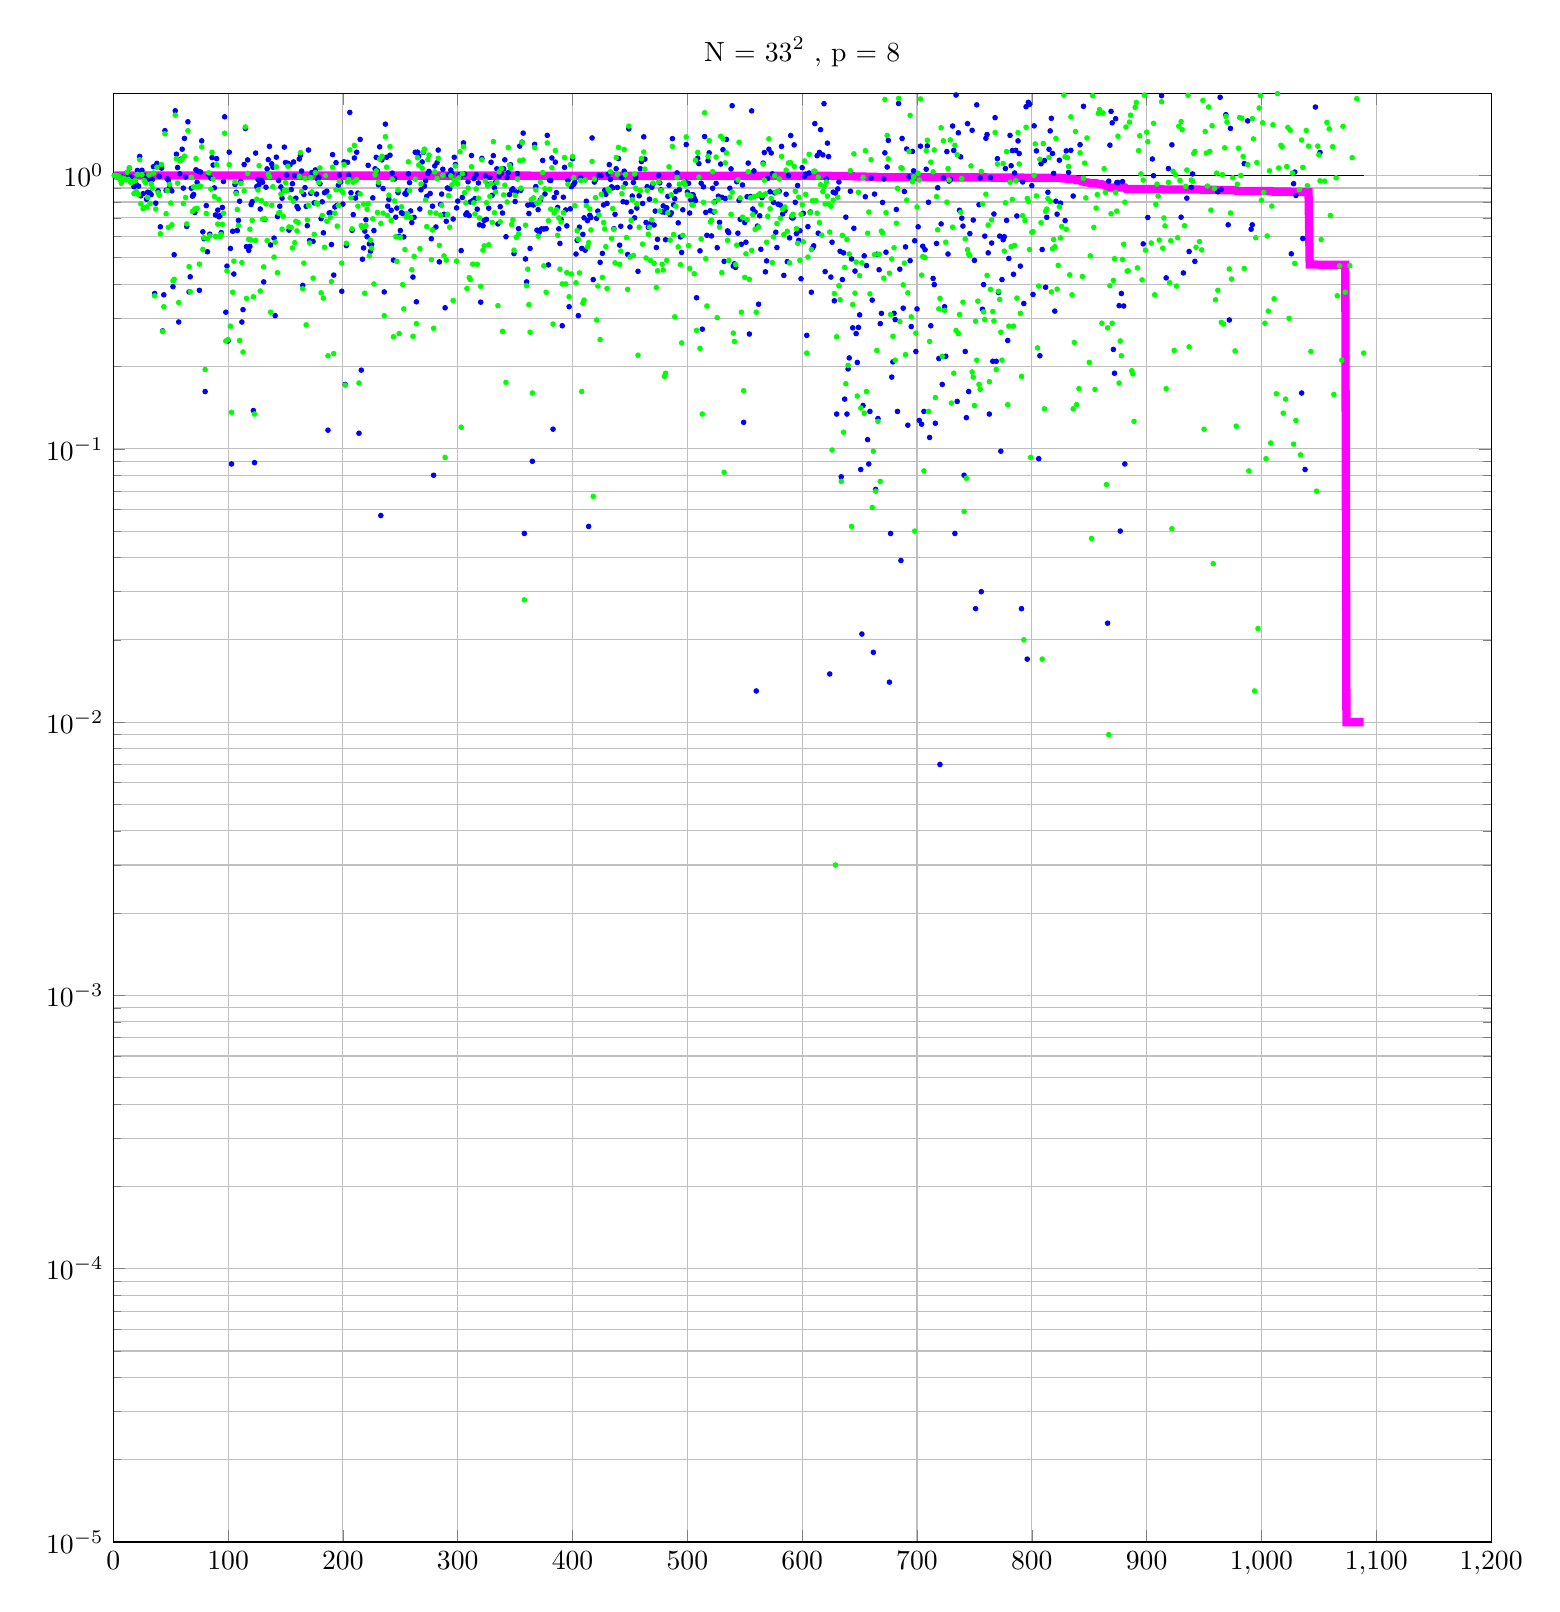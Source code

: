 % This file was created by matlab2tikz v0.3.3.
% Copyright (c) 2008--2013, Nico Schlmer <nico.schloemer@gmail.com>
% All rights reserved.
% 
% The latest updates can be retrieved from
%   http://www.mathworks.com/matlabcentral/fileexchange/22022-matlab2tikz
% where you can also make suggestions and rate matlab2tikz.
% 
% 
% 

% defining custom colors
\definecolor{mycolor1}{rgb}{1,0,1}

\begin{tikzpicture}

\begin{axis}[%
width=6.889in,
height=7.244in,
scale only axis,
xmin=0,
xmax=1200,
xmajorgrids,
ymode=log,
ymin=1e-05,
ymax=2,
yminorticks=true,
ymajorgrids,
yminorgrids,
title={$\text{N = 33}^\text{2}\text{ , p = 8}$}
]
\addplot [
color=black,
solid,
forget plot
]
table[row sep=crcr]{
1 1.0\\
2 1.0\\
3 1.0\\
4 1.0\\
5 1.0\\
6 1.0\\
7 1.0\\
8 1.0\\
9 1.0\\
10 1.0\\
11 1.0\\
12 1.0\\
13 1.0\\
14 1.0\\
15 1.0\\
16 1.0\\
17 1.0\\
18 1.0\\
19 1.0\\
20 1.0\\
21 1.0\\
22 1.0\\
23 1.0\\
24 1.0\\
25 1.0\\
26 1.0\\
27 1.0\\
28 1.0\\
29 1.0\\
30 1.0\\
31 1.0\\
32 1.0\\
33 1.0\\
34 1.0\\
35 1.0\\
36 1.0\\
37 1.0\\
38 1.0\\
39 1.0\\
40 1.0\\
41 1.0\\
42 1.0\\
43 1.0\\
44 1.0\\
45 1.0\\
46 1.0\\
47 1.0\\
48 1.0\\
49 1.0\\
50 1.0\\
51 1.0\\
52 1.0\\
53 1.0\\
54 1.0\\
55 1.0\\
56 1.0\\
57 1.0\\
58 1.0\\
59 1.0\\
60 1.0\\
61 1.0\\
62 1.0\\
63 1.0\\
64 1.0\\
65 1.0\\
66 1.0\\
67 1.0\\
68 1.0\\
69 1.0\\
70 1.0\\
71 1.0\\
72 1.0\\
73 1.0\\
74 1.0\\
75 1.0\\
76 1.0\\
77 1.0\\
78 1.0\\
79 1.0\\
80 1.0\\
81 1.0\\
82 1.0\\
83 1.0\\
84 1.0\\
85 1.0\\
86 1.0\\
87 1.0\\
88 1.0\\
89 1.0\\
90 1.0\\
91 1.0\\
92 1.0\\
93 1.0\\
94 1.0\\
95 1.0\\
96 1.0\\
97 1.0\\
98 1.0\\
99 1.0\\
100 1.0\\
101 1.0\\
102 1.0\\
103 1.0\\
104 1.0\\
105 1.0\\
106 1.0\\
107 1.0\\
108 1.0\\
109 1.0\\
110 1.0\\
111 1.0\\
112 1.0\\
113 1.0\\
114 1.0\\
115 1.0\\
116 1.0\\
117 1.0\\
118 1.0\\
119 1.0\\
120 1.0\\
121 1.0\\
122 1.0\\
123 1.0\\
124 1.0\\
125 1.0\\
126 1.0\\
127 1.0\\
128 1.0\\
129 1.0\\
130 1.0\\
131 1.0\\
132 1.0\\
133 1.0\\
134 1.0\\
135 1.0\\
136 1.0\\
137 1.0\\
138 1.0\\
139 1.0\\
140 1.0\\
141 1.0\\
142 1.0\\
143 1.0\\
144 1.0\\
145 1.0\\
146 1.0\\
147 1.0\\
148 1.0\\
149 1.0\\
150 1.0\\
151 1.0\\
152 1.0\\
153 1.0\\
154 1.0\\
155 1.0\\
156 1.0\\
157 1.0\\
158 1.0\\
159 1.0\\
160 1.0\\
161 1.0\\
162 1.0\\
163 1.0\\
164 1.0\\
165 1.0\\
166 1.0\\
167 1.0\\
168 1.0\\
169 1.0\\
170 1.0\\
171 1.0\\
172 1.0\\
173 1.0\\
174 1.0\\
175 1.0\\
176 1.0\\
177 1.0\\
178 1.0\\
179 1.0\\
180 1.0\\
181 1.0\\
182 1.0\\
183 1.0\\
184 1.0\\
185 1.0\\
186 1.0\\
187 1.0\\
188 1.0\\
189 1.0\\
190 1.0\\
191 1.0\\
192 1.0\\
193 1.0\\
194 1.0\\
195 1.0\\
196 1.0\\
197 1.0\\
198 1.0\\
199 1.0\\
200 1.0\\
201 1.0\\
202 1.0\\
203 1.0\\
204 1.0\\
205 1.0\\
206 1.0\\
207 1.0\\
208 1.0\\
209 1.0\\
210 1.0\\
211 1.0\\
212 1.0\\
213 1.0\\
214 1.0\\
215 1.0\\
216 1.0\\
217 1.0\\
218 1.0\\
219 1.0\\
220 1.0\\
221 1.0\\
222 1.0\\
223 1.0\\
224 1.0\\
225 1.0\\
226 1.0\\
227 1.0\\
228 1.0\\
229 1.0\\
230 1.0\\
231 1.0\\
232 1.0\\
233 1.0\\
234 1.0\\
235 1.0\\
236 1.0\\
237 1.0\\
238 1.0\\
239 1.0\\
240 1.0\\
241 1.0\\
242 1.0\\
243 1.0\\
244 1.0\\
245 1.0\\
246 1.0\\
247 1.0\\
248 1.0\\
249 1.0\\
250 1.0\\
251 1.0\\
252 1.0\\
253 1.0\\
254 1.0\\
255 1.0\\
256 1.0\\
257 1.0\\
258 1.0\\
259 1.0\\
260 1.0\\
261 1.0\\
262 1.0\\
263 1.0\\
264 1.0\\
265 1.0\\
266 1.0\\
267 1.0\\
268 1.0\\
269 1.0\\
270 1.0\\
271 1.0\\
272 1.0\\
273 1.0\\
274 1.0\\
275 1.0\\
276 1.0\\
277 1.0\\
278 1.0\\
279 1.0\\
280 1.0\\
281 1.0\\
282 1.0\\
283 1.0\\
284 1.0\\
285 1.0\\
286 1.0\\
287 1.0\\
288 1.0\\
289 1.0\\
290 1.0\\
291 1.0\\
292 1.0\\
293 1.0\\
294 1.0\\
295 1.0\\
296 1.0\\
297 1.0\\
298 1.0\\
299 1.0\\
300 1.0\\
301 1.0\\
302 1.0\\
303 1.0\\
304 1.0\\
305 1.0\\
306 1.0\\
307 1.0\\
308 1.0\\
309 1.0\\
310 1.0\\
311 1.0\\
312 1.0\\
313 1.0\\
314 1.0\\
315 1.0\\
316 1.0\\
317 1.0\\
318 1.0\\
319 1.0\\
320 1.0\\
321 1.0\\
322 1.0\\
323 1.0\\
324 1.0\\
325 1.0\\
326 1.0\\
327 1.0\\
328 1.0\\
329 1.0\\
330 1.0\\
331 1.0\\
332 1.0\\
333 1.0\\
334 1.0\\
335 1.0\\
336 1.0\\
337 1.0\\
338 1.0\\
339 1.0\\
340 1.0\\
341 1.0\\
342 1.0\\
343 1.0\\
344 1.0\\
345 1.0\\
346 1.0\\
347 1.0\\
348 1.0\\
349 1.0\\
350 1.0\\
351 1.0\\
352 1.0\\
353 1.0\\
354 1.0\\
355 1.0\\
356 1.0\\
357 1.0\\
358 1.0\\
359 1.0\\
360 1.0\\
361 1.0\\
362 1.0\\
363 1.0\\
364 1.0\\
365 1.0\\
366 1.0\\
367 1.0\\
368 1.0\\
369 1.0\\
370 1.0\\
371 1.0\\
372 1.0\\
373 1.0\\
374 1.0\\
375 1.0\\
376 1.0\\
377 1.0\\
378 1.0\\
379 1.0\\
380 1.0\\
381 1.0\\
382 1.0\\
383 1.0\\
384 1.0\\
385 1.0\\
386 1.0\\
387 1.0\\
388 1.0\\
389 1.0\\
390 1.0\\
391 1.0\\
392 1.0\\
393 1.0\\
394 1.0\\
395 1.0\\
396 1.0\\
397 1.0\\
398 1.0\\
399 1.0\\
400 1.0\\
401 1.0\\
402 1.0\\
403 1.0\\
404 1.0\\
405 1.0\\
406 1.0\\
407 1.0\\
408 1.0\\
409 1.0\\
410 1.0\\
411 1.0\\
412 1.0\\
413 1.0\\
414 1.0\\
415 1.0\\
416 1.0\\
417 1.0\\
418 1.0\\
419 1.0\\
420 1.0\\
421 1.0\\
422 1.0\\
423 1.0\\
424 1.0\\
425 1.0\\
426 1.0\\
427 1.0\\
428 1.0\\
429 1.0\\
430 1.0\\
431 1.0\\
432 1.0\\
433 1.0\\
434 1.0\\
435 1.0\\
436 1.0\\
437 1.0\\
438 1.0\\
439 1.0\\
440 1.0\\
441 1.0\\
442 1.0\\
443 1.0\\
444 1.0\\
445 1.0\\
446 1.0\\
447 1.0\\
448 1.0\\
449 1.0\\
450 1.0\\
451 1.0\\
452 1.0\\
453 1.0\\
454 1.0\\
455 1.0\\
456 1.0\\
457 1.0\\
458 1.0\\
459 1.0\\
460 1.0\\
461 1.0\\
462 1.0\\
463 1.0\\
464 1.0\\
465 1.0\\
466 1.0\\
467 1.0\\
468 1.0\\
469 1.0\\
470 1.0\\
471 1.0\\
472 1.0\\
473 1.0\\
474 1.0\\
475 1.0\\
476 1.0\\
477 1.0\\
478 1.0\\
479 1.0\\
480 1.0\\
481 1.0\\
482 1.0\\
483 1.0\\
484 1.0\\
485 1.0\\
486 1.0\\
487 1.0\\
488 1.0\\
489 1.0\\
490 1.0\\
491 1.0\\
492 1.0\\
493 1.0\\
494 1.0\\
495 1.0\\
496 1.0\\
497 1.0\\
498 1.0\\
499 1.0\\
500 1.0\\
501 1.0\\
502 1.0\\
503 1.0\\
504 1.0\\
505 1.0\\
506 1.0\\
507 1.0\\
508 1.0\\
509 1.0\\
510 1.0\\
511 1.0\\
512 1.0\\
513 1.0\\
514 1.0\\
515 1.0\\
516 1.0\\
517 1.0\\
518 1.0\\
519 1.0\\
520 1.0\\
521 1.0\\
522 1.0\\
523 1.0\\
524 1.0\\
525 1.0\\
526 1.0\\
527 1.0\\
528 1.0\\
529 1.0\\
530 1.0\\
531 1.0\\
532 1.0\\
533 1.0\\
534 1.0\\
535 1.0\\
536 1.0\\
537 1.0\\
538 1.0\\
539 1.0\\
540 1.0\\
541 1.0\\
542 1.0\\
543 1.0\\
544 1.0\\
545 1.0\\
546 1.0\\
547 1.0\\
548 1.0\\
549 1.0\\
550 1.0\\
551 1.0\\
552 1.0\\
553 1.0\\
554 1.0\\
555 1.0\\
556 1.0\\
557 1.0\\
558 1.0\\
559 1.0\\
560 1.0\\
561 1.0\\
562 1.0\\
563 1.0\\
564 1.0\\
565 1.0\\
566 1.0\\
567 1.0\\
568 1.0\\
569 1.0\\
570 1.0\\
571 1.0\\
572 1.0\\
573 1.0\\
574 1.0\\
575 1.0\\
576 1.0\\
577 1.0\\
578 1.0\\
579 1.0\\
580 1.0\\
581 1.0\\
582 1.0\\
583 1.0\\
584 1.0\\
585 1.0\\
586 1.0\\
587 1.0\\
588 1.0\\
589 1.0\\
590 1.0\\
591 1.0\\
592 1.0\\
593 1.0\\
594 1.0\\
595 1.0\\
596 1.0\\
597 1.0\\
598 1.0\\
599 1.0\\
600 1.0\\
601 1.0\\
602 1.0\\
603 1.0\\
604 1.0\\
605 1.0\\
606 1.0\\
607 1.0\\
608 1.0\\
609 1.0\\
610 1.0\\
611 1.0\\
612 1.0\\
613 1.0\\
614 1.0\\
615 1.0\\
616 1.0\\
617 1.0\\
618 1.0\\
619 1.0\\
620 1.0\\
621 1.0\\
622 1.0\\
623 1.0\\
624 1.0\\
625 1.0\\
626 1.0\\
627 1.0\\
628 1.0\\
629 1.0\\
630 1.0\\
631 1.0\\
632 1.0\\
633 1.0\\
634 1.0\\
635 1.0\\
636 1.0\\
637 1.0\\
638 1.0\\
639 1.0\\
640 1.0\\
641 1.0\\
642 1.0\\
643 1.0\\
644 1.0\\
645 1.0\\
646 1.0\\
647 1.0\\
648 1.0\\
649 1.0\\
650 1.0\\
651 1.0\\
652 1.0\\
653 1.0\\
654 1.0\\
655 1.0\\
656 1.0\\
657 1.0\\
658 1.0\\
659 1.0\\
660 1.0\\
661 1.0\\
662 1.0\\
663 1.0\\
664 1.0\\
665 1.0\\
666 1.0\\
667 1.0\\
668 1.0\\
669 1.0\\
670 1.0\\
671 1.0\\
672 1.0\\
673 1.0\\
674 1.0\\
675 1.0\\
676 1.0\\
677 1.0\\
678 1.0\\
679 1.0\\
680 1.0\\
681 1.0\\
682 1.0\\
683 1.0\\
684 1.0\\
685 1.0\\
686 1.0\\
687 1.0\\
688 1.0\\
689 1.0\\
690 1.0\\
691 1.0\\
692 1.0\\
693 1.0\\
694 1.0\\
695 1.0\\
696 1.0\\
697 1.0\\
698 1.0\\
699 1.0\\
700 1.0\\
701 1.0\\
702 1.0\\
703 1.0\\
704 1.0\\
705 1.0\\
706 1.0\\
707 1.0\\
708 1.0\\
709 1.0\\
710 1.0\\
711 1.0\\
712 1.0\\
713 1.0\\
714 1.0\\
715 1.0\\
716 1.0\\
717 1.0\\
718 1.0\\
719 1.0\\
720 1.0\\
721 1.0\\
722 1.0\\
723 1.0\\
724 1.0\\
725 1.0\\
726 1.0\\
727 1.0\\
728 1.0\\
729 1.0\\
730 1.0\\
731 1.0\\
732 1.0\\
733 1.0\\
734 1.0\\
735 1.0\\
736 1.0\\
737 1.0\\
738 1.0\\
739 1.0\\
740 1.0\\
741 1.0\\
742 1.0\\
743 1.0\\
744 1.0\\
745 1.0\\
746 1.0\\
747 1.0\\
748 1.0\\
749 1.0\\
750 1.0\\
751 1.0\\
752 1.0\\
753 1.0\\
754 1.0\\
755 1.0\\
756 1.0\\
757 1.0\\
758 1.0\\
759 1.0\\
760 1.0\\
761 1.0\\
762 1.0\\
763 1.0\\
764 1.0\\
765 1.0\\
766 1.0\\
767 1.0\\
768 1.0\\
769 1.0\\
770 1.0\\
771 1.0\\
772 1.0\\
773 1.0\\
774 1.0\\
775 1.0\\
776 1.0\\
777 1.0\\
778 1.0\\
779 1.0\\
780 1.0\\
781 1.0\\
782 1.0\\
783 1.0\\
784 1.0\\
785 1.0\\
786 1.0\\
787 1.0\\
788 1.0\\
789 1.0\\
790 1.0\\
791 1.0\\
792 1.0\\
793 1.0\\
794 1.0\\
795 1.0\\
796 1.0\\
797 1.0\\
798 1.0\\
799 1.0\\
800 1.0\\
801 1.0\\
802 1.0\\
803 1.0\\
804 1.0\\
805 1.0\\
806 1.0\\
807 1.0\\
808 1.0\\
809 1.0\\
810 1.0\\
811 1.0\\
812 1.0\\
813 1.0\\
814 1.0\\
815 1.0\\
816 1.0\\
817 1.0\\
818 1.0\\
819 1.0\\
820 1.0\\
821 1.0\\
822 1.0\\
823 1.0\\
824 1.0\\
825 1.0\\
826 1.0\\
827 1.0\\
828 1.0\\
829 1.0\\
830 1.0\\
831 1.0\\
832 1.0\\
833 1.0\\
834 1.0\\
835 1.0\\
836 1.0\\
837 1.0\\
838 1.0\\
839 1.0\\
840 1.0\\
841 1.0\\
842 1.0\\
843 1.0\\
844 1.0\\
845 1.0\\
846 1.0\\
847 1.0\\
848 1.0\\
849 1.0\\
850 1.0\\
851 1.0\\
852 1.0\\
853 1.0\\
854 1.0\\
855 1.0\\
856 1.0\\
857 1.0\\
858 1.0\\
859 1.0\\
860 1.0\\
861 1.0\\
862 1.0\\
863 1.0\\
864 1.0\\
865 1.0\\
866 1.0\\
867 1.0\\
868 1.0\\
869 1.0\\
870 1.0\\
871 1.0\\
872 1.0\\
873 1.0\\
874 1.0\\
875 1.0\\
876 1.0\\
877 1.0\\
878 1.0\\
879 1.0\\
880 1.0\\
881 1.0\\
882 1.0\\
883 1.0\\
884 1.0\\
885 1.0\\
886 1.0\\
887 1.0\\
888 1.0\\
889 1.0\\
890 1.0\\
891 1.0\\
892 1.0\\
893 1.0\\
894 1.0\\
895 1.0\\
896 1.0\\
897 1.0\\
898 1.0\\
899 1.0\\
900 1.0\\
901 1.0\\
902 1.0\\
903 1.0\\
904 1.0\\
905 1.0\\
906 1.0\\
907 1.0\\
908 1.0\\
909 1.0\\
910 1.0\\
911 1.0\\
912 1.0\\
913 1.0\\
914 1.0\\
915 1.0\\
916 1.0\\
917 1.0\\
918 1.0\\
919 1.0\\
920 1.0\\
921 1.0\\
922 1.0\\
923 1.0\\
924 1.0\\
925 1.0\\
926 1.0\\
927 1.0\\
928 1.0\\
929 1.0\\
930 1.0\\
931 1.0\\
932 1.0\\
933 1.0\\
934 1.0\\
935 1.0\\
936 1.0\\
937 1.0\\
938 1.0\\
939 1.0\\
940 1.0\\
941 1.0\\
942 1.0\\
943 1.0\\
944 1.0\\
945 1.0\\
946 1.0\\
947 1.0\\
948 1.0\\
949 1.0\\
950 1.0\\
951 1.0\\
952 1.0\\
953 1.0\\
954 1.0\\
955 1.0\\
956 1.0\\
957 1.0\\
958 1.0\\
959 1.0\\
960 1.0\\
961 1.0\\
962 1.0\\
963 1.0\\
964 1.0\\
965 1.0\\
966 1.0\\
967 1.0\\
968 1.0\\
969 1.0\\
970 1.0\\
971 1.0\\
972 1.0\\
973 1.0\\
974 1.0\\
975 1.0\\
976 1.0\\
977 1.0\\
978 1.0\\
979 1.0\\
980 1.0\\
981 1.0\\
982 1.0\\
983 1.0\\
984 1.0\\
985 1.0\\
986 1.0\\
987 1.0\\
988 1.0\\
989 1.0\\
990 1.0\\
991 1.0\\
992 1.0\\
993 1.0\\
994 1.0\\
995 1.0\\
996 1.0\\
997 1.0\\
998 1.0\\
999 1.0\\
1000 1.0\\
1001 1.0\\
1002 1.0\\
1003 1.0\\
1004 1.0\\
1005 1.0\\
1006 1.0\\
1007 1.0\\
1008 1.0\\
1009 1.0\\
1010 1.0\\
1011 1.0\\
1012 1.0\\
1013 1.0\\
1014 1.0\\
1015 1.0\\
1016 1.0\\
1017 1.0\\
1018 1.0\\
1019 1.0\\
1020 1.0\\
1021 1.0\\
1022 1.0\\
1023 1.0\\
1024 1.0\\
1025 1.0\\
1026 1.0\\
1027 1.0\\
1028 1.0\\
1029 1.0\\
1030 1.0\\
1031 1.0\\
1032 1.0\\
1033 1.0\\
1034 1.0\\
1035 1.0\\
1036 1.0\\
1037 1.0\\
1038 1.0\\
1039 1.0\\
1040 1.0\\
1041 1.0\\
1042 1.0\\
1043 1.0\\
1044 1.0\\
1045 1.0\\
1046 1.0\\
1047 1.0\\
1048 1.0\\
1049 1.0\\
1050 1.0\\
1051 1.0\\
1052 1.0\\
1053 1.0\\
1054 1.0\\
1055 1.0\\
1056 1.0\\
1057 1.0\\
1058 1.0\\
1059 1.0\\
1060 1.0\\
1061 1.0\\
1062 1.0\\
1063 1.0\\
1064 1.0\\
1065 1.0\\
1066 1.0\\
1067 1.0\\
1068 1.0\\
1069 1.0\\
1070 1.0\\
1071 1.0\\
1072 1.0\\
1073 1.0\\
1074 1.0\\
1075 1.0\\
1076 1.0\\
1077 1.0\\
1078 1.0\\
1079 1.0\\
1080 1.0\\
1081 1.0\\
1082 1.0\\
1083 1.0\\
1084 1.0\\
1085 1.0\\
1086 1.0\\
1087 1.0\\
1088 1.0\\
1089 1.0\\
};
\addplot [
color=blue,
mark size=0.8pt,
only marks,
mark=*,
mark options={solid},
forget plot
]
table[row sep=crcr]{
1 1.0\\
2 0.998\\
3 0.992\\
4 1.0\\
5 0.993\\
6 0.975\\
7 0.954\\
8 0.986\\
9 0.976\\
10 0.973\\
11 0.966\\
12 1.025\\
13 0.992\\
14 1.065\\
15 0.962\\
16 0.986\\
17 0.952\\
18 0.91\\
19 0.94\\
20 0.927\\
21 1.043\\
22 0.914\\
23 1.174\\
24 0.843\\
25 1.045\\
26 0.858\\
27 1.0\\
28 0.992\\
29 0.819\\
30 0.869\\
31 0.967\\
32 0.863\\
33 0.851\\
34 0.965\\
35 1.077\\
36 0.37\\
37 0.792\\
38 1.107\\
39 0.879\\
40 0.992\\
41 0.649\\
42 1.064\\
43 0.27\\
44 0.366\\
45 1.459\\
46 0.882\\
47 0.973\\
48 0.96\\
49 0.9\\
50 0.885\\
51 0.878\\
52 0.392\\
53 0.513\\
54 1.725\\
55 1.196\\
56 1.069\\
57 0.291\\
58 1.014\\
59 1.148\\
60 1.248\\
61 0.899\\
62 1.367\\
63 0.987\\
64 0.651\\
65 1.572\\
66 0.375\\
67 0.426\\
68 0.898\\
69 0.84\\
70 0.852\\
71 0.732\\
72 1.049\\
73 0.944\\
74 1.036\\
75 0.38\\
76 1.03\\
77 1.339\\
78 0.622\\
79 0.587\\
80 0.162\\
81 0.776\\
82 0.526\\
83 1.01\\
84 0.61\\
85 0.977\\
86 1.163\\
87 1.092\\
88 0.901\\
89 0.717\\
90 1.152\\
91 0.747\\
92 0.706\\
93 0.713\\
94 0.618\\
95 0.764\\
96 0.951\\
97 1.64\\
98 0.316\\
99 0.466\\
100 0.248\\
101 1.217\\
102 0.541\\
103 0.088\\
104 0.625\\
105 0.436\\
106 0.927\\
107 0.868\\
108 0.629\\
109 0.685\\
110 0.805\\
111 0.95\\
112 0.291\\
113 0.323\\
114 1.097\\
115 1.486\\
116 0.549\\
117 1.14\\
118 0.532\\
119 0.55\\
120 0.783\\
121 0.802\\
122 0.138\\
123 0.089\\
124 1.208\\
125 0.911\\
126 0.967\\
127 0.927\\
128 0.754\\
129 0.962\\
130 0.944\\
131 0.408\\
132 0.691\\
133 0.906\\
134 1.057\\
135 1.143\\
136 1.278\\
137 0.557\\
138 1.103\\
139 1.072\\
140 0.59\\
141 0.307\\
142 1.167\\
143 0.708\\
144 0.958\\
145 0.772\\
146 0.908\\
147 0.826\\
148 0.884\\
149 1.27\\
150 1.115\\
151 1.004\\
152 1.109\\
153 0.631\\
154 1.095\\
155 0.888\\
156 0.933\\
157 1.121\\
158 0.998\\
159 0.826\\
160 0.77\\
161 0.757\\
162 1.149\\
163 1.185\\
164 1.038\\
165 0.396\\
166 0.852\\
167 0.903\\
168 0.771\\
169 0.655\\
170 1.239\\
171 0.578\\
172 0.861\\
173 1.025\\
174 0.574\\
175 0.794\\
176 1.048\\
177 0.855\\
178 0.968\\
179 0.984\\
180 0.933\\
181 0.695\\
182 0.801\\
183 0.617\\
184 0.865\\
185 0.999\\
186 0.876\\
187 0.117\\
188 0.729\\
189 0.73\\
190 0.559\\
191 1.192\\
192 0.432\\
193 0.767\\
194 1.114\\
195 0.778\\
196 0.92\\
197 1.004\\
198 0.946\\
199 0.377\\
200 0.786\\
201 1.122\\
202 0.172\\
203 0.554\\
204 1.117\\
205 1.003\\
206 1.701\\
207 0.865\\
208 0.63\\
209 0.719\\
210 1.159\\
211 0.827\\
212 1.216\\
213 0.862\\
214 0.114\\
215 1.355\\
216 0.194\\
217 0.494\\
218 0.543\\
219 0.626\\
220 0.689\\
221 0.597\\
222 1.089\\
223 0.562\\
224 0.528\\
225 0.559\\
226 0.828\\
227 0.629\\
228 1.058\\
229 1.165\\
230 1.041\\
231 0.925\\
232 1.273\\
233 0.057\\
234 1.141\\
235 0.896\\
236 0.375\\
237 1.541\\
238 1.166\\
239 0.772\\
240 0.818\\
241 1.186\\
242 0.746\\
243 1.02\\
244 0.49\\
245 0.971\\
246 0.704\\
247 0.76\\
248 0.866\\
249 0.599\\
250 0.629\\
251 0.731\\
252 0.726\\
253 0.596\\
254 0.858\\
255 0.854\\
256 0.88\\
257 1.014\\
258 0.942\\
259 0.742\\
260 0.673\\
261 0.425\\
262 0.703\\
263 1.216\\
264 0.345\\
265 1.217\\
266 1.175\\
267 0.754\\
268 0.886\\
269 1.121\\
270 1.215\\
271 0.915\\
272 0.957\\
273 0.839\\
274 1.017\\
275 1.035\\
276 0.859\\
277 0.587\\
278 0.772\\
279 0.08\\
280 1.084\\
281 0.648\\
282 1.115\\
283 1.239\\
284 0.483\\
285 0.784\\
286 0.855\\
287 1.054\\
288 0.721\\
289 0.328\\
290 0.68\\
291 0.9\\
292 1.005\\
293 0.894\\
294 1.047\\
295 1.017\\
296 0.693\\
297 1.166\\
298 1.097\\
299 0.761\\
300 0.806\\
301 1.005\\
302 0.984\\
303 0.531\\
304 0.831\\
305 1.316\\
306 1.011\\
307 0.72\\
308 0.73\\
309 0.949\\
310 0.713\\
311 0.8\\
312 1.183\\
313 0.809\\
314 0.974\\
315 0.823\\
316 1.006\\
317 0.753\\
318 0.939\\
319 0.66\\
320 0.344\\
321 1.155\\
322 0.655\\
323 0.685\\
324 0.996\\
325 0.691\\
326 0.929\\
327 0.759\\
328 0.984\\
329 1.118\\
330 0.846\\
331 1.182\\
332 0.902\\
333 0.945\\
334 1.058\\
335 0.665\\
336 0.995\\
337 0.769\\
338 1.018\\
339 0.729\\
340 1.058\\
341 1.141\\
342 0.597\\
343 0.983\\
344 1.024\\
345 0.851\\
346 1.095\\
347 0.883\\
348 0.894\\
349 0.518\\
350 0.803\\
351 0.87\\
352 1.016\\
353 0.639\\
354 1.281\\
355 0.883\\
356 1.324\\
357 1.429\\
358 0.049\\
359 0.495\\
360 0.408\\
361 0.779\\
362 0.726\\
363 0.541\\
364 0.784\\
365 0.09\\
366 0.78\\
367 1.3\\
368 0.911\\
369 0.631\\
370 0.75\\
371 0.62\\
372 0.813\\
373 0.638\\
374 1.135\\
375 0.637\\
376 0.856\\
377 0.639\\
378 1.402\\
379 0.471\\
380 0.961\\
381 0.959\\
382 1.159\\
383 0.118\\
384 0.831\\
385 1.119\\
386 0.865\\
387 0.764\\
388 0.638\\
389 0.564\\
390 0.69\\
391 0.282\\
392 0.833\\
393 1.071\\
394 0.748\\
395 0.654\\
396 0.957\\
397 0.331\\
398 0.755\\
399 0.91\\
400 1.152\\
401 0.928\\
402 0.944\\
403 0.516\\
404 0.579\\
405 0.307\\
406 0.647\\
407 0.984\\
408 0.541\\
409 0.609\\
410 0.7\\
411 0.533\\
412 0.805\\
413 0.684\\
414 0.052\\
415 0.715\\
416 0.702\\
417 1.372\\
418 0.416\\
419 0.946\\
420 0.963\\
421 0.697\\
422 0.741\\
423 1.002\\
424 0.481\\
425 1.0\\
426 0.519\\
427 0.78\\
428 0.883\\
429 0.853\\
430 0.79\\
431 1.011\\
432 1.096\\
433 0.968\\
434 0.909\\
435 0.901\\
436 0.639\\
437 0.721\\
438 1.059\\
439 0.904\\
440 1.153\\
441 0.556\\
442 0.652\\
443 0.98\\
444 0.802\\
445 1.037\\
446 0.934\\
447 0.798\\
448 0.514\\
449 1.481\\
450 0.648\\
451 0.737\\
452 0.841\\
453 0.943\\
454 0.7\\
455 0.983\\
456 0.76\\
457 0.446\\
458 0.843\\
459 1.059\\
460 1.125\\
461 0.79\\
462 1.385\\
463 1.148\\
464 0.673\\
465 0.91\\
466 0.646\\
467 0.819\\
468 0.667\\
469 0.905\\
470 0.929\\
471 0.659\\
472 0.741\\
473 0.545\\
474 0.584\\
475 1.002\\
476 0.94\\
477 0.886\\
478 0.736\\
479 0.774\\
480 0.735\\
481 0.582\\
482 0.762\\
483 0.839\\
484 0.921\\
485 0.719\\
486 0.73\\
487 1.364\\
488 0.781\\
489 0.822\\
490 0.874\\
491 1.022\\
492 0.671\\
493 0.887\\
494 0.596\\
495 0.523\\
496 0.749\\
497 0.939\\
498 0.951\\
499 1.298\\
500 0.87\\
501 0.936\\
502 0.729\\
503 0.814\\
504 0.851\\
505 0.85\\
506 0.826\\
507 0.809\\
508 0.357\\
509 1.157\\
510 1.105\\
511 0.53\\
512 0.937\\
513 0.274\\
514 0.909\\
515 1.388\\
516 0.733\\
517 0.604\\
518 1.133\\
519 1.21\\
520 0.743\\
521 0.601\\
522 0.898\\
523 0.735\\
524 0.803\\
525 0.936\\
526 0.544\\
527 0.84\\
528 0.674\\
529 1.101\\
530 0.832\\
531 1.243\\
532 0.485\\
533 0.824\\
534 1.355\\
535 0.627\\
536 0.618\\
537 0.898\\
538 1.057\\
539 1.8\\
540 0.466\\
541 0.475\\
542 0.461\\
543 0.949\\
544 0.615\\
545 0.811\\
546 0.691\\
547 0.56\\
548 0.923\\
549 0.125\\
550 0.673\\
551 0.57\\
552 0.836\\
553 1.11\\
554 0.263\\
555 0.838\\
556 1.724\\
557 0.754\\
558 1.039\\
559 0.735\\
560 0.013\\
561 0.653\\
562 0.338\\
563 0.712\\
564 0.537\\
565 0.83\\
566 1.11\\
567 1.213\\
568 0.444\\
569 0.487\\
570 0.975\\
571 1.248\\
572 0.872\\
573 1.209\\
574 1.014\\
575 0.798\\
576 0.864\\
577 0.62\\
578 0.545\\
579 0.785\\
580 0.876\\
581 0.779\\
582 1.278\\
583 0.723\\
584 0.431\\
585 0.744\\
586 0.854\\
587 0.484\\
588 0.999\\
589 0.591\\
590 1.4\\
591 0.7\\
592 0.699\\
593 1.294\\
594 0.798\\
595 0.613\\
596 0.919\\
597 0.579\\
598 0.628\\
599 0.419\\
600 1.068\\
601 0.727\\
602 0.991\\
603 1.011\\
604 0.26\\
605 0.65\\
606 1.021\\
607 0.735\\
608 0.374\\
609 0.542\\
610 0.553\\
611 1.548\\
};
\addplot [
color=blue,
mark size=0.8pt,
only marks,
mark=*,
mark options={solid},
forget plot
]
table[row sep=crcr]{
613 1.181\\
614 0.615\\
615 1.215\\
616 1.471\\
};
\addplot [
color=blue,
mark size=0.8pt,
only marks,
mark=*,
mark options={solid},
forget plot
]
table[row sep=crcr]{
618 1.189\\
619 1.831\\
620 0.445\\
621 0.972\\
622 1.313\\
623 1.173\\
624 0.015\\
625 0.425\\
626 0.57\\
627 0.869\\
628 0.348\\
629 0.862\\
630 0.134\\
631 0.893\\
632 0.947\\
633 0.528\\
634 0.079\\
635 0.416\\
636 0.521\\
637 0.152\\
638 0.704\\
639 0.134\\
640 0.196\\
641 0.215\\
642 0.876\\
643 0.495\\
644 0.277\\
645 0.641\\
646 0.447\\
647 0.264\\
648 0.207\\
649 0.278\\
650 0.309\\
651 0.084\\
652 0.021\\
653 0.144\\
654 0.508\\
655 0.836\\
656 0.468\\
657 0.108\\
658 0.088\\
659 0.137\\
660 0.978\\
661 0.35\\
662 0.018\\
663 0.855\\
664 0.071\\
665 0.515\\
666 0.129\\
667 0.452\\
668 0.287\\
669 0.313\\
670 0.797\\
671 0.971\\
672 1.21\\
673 0.524\\
674 1.074\\
675 1.344\\
676 0.014\\
677 0.049\\
678 0.183\\
679 0.208\\
680 0.313\\
681 0.297\\
682 0.751\\
683 0.137\\
684 1.834\\
685 0.454\\
686 0.039\\
687 1.366\\
688 0.327\\
689 0.874\\
690 0.548\\
691 1.25\\
692 0.122\\
693 0.989\\
694 0.488\\
695 0.28\\
696 1.225\\
697 1.04\\
698 0.577\\
699 0.227\\
700 0.325\\
701 0.649\\
702 0.127\\
703 1.28\\
704 0.123\\
705 0.551\\
706 0.137\\
707 0.535\\
708 1.054\\
709 1.283\\
710 0.798\\
711 0.11\\
712 0.282\\
};
\addplot [
color=blue,
mark size=0.8pt,
only marks,
mark=*,
mark options={solid},
forget plot
]
table[row sep=crcr]{
714 0.42\\
715 0.399\\
716 0.124\\
717 0.564\\
718 0.902\\
719 0.214\\
720 0.007\\
721 0.665\\
722 0.172\\
723 0.979\\
724 0.331\\
725 0.218\\
726 1.223\\
727 0.516\\
728 0.954\\
729 0.966\\
};
\addplot [
color=blue,
mark size=0.8pt,
only marks,
mark=*,
mark options={solid},
forget plot
]
table[row sep=crcr]{
731 1.517\\
732 1.235\\
733 0.049\\
734 1.97\\
735 0.149\\
736 1.433\\
737 0.746\\
738 1.17\\
739 0.698\\
740 0.653\\
741 0.08\\
742 0.227\\
743 0.13\\
744 1.547\\
745 0.162\\
746 0.613\\
};
\addplot [
color=blue,
mark size=0.8pt,
only marks,
mark=*,
mark options={solid},
forget plot
]
table[row sep=crcr]{
748 1.463\\
749 0.687\\
750 0.489\\
751 0.026\\
752 1.813\\
};
\addplot [
color=blue,
mark size=0.8pt,
only marks,
mark=*,
mark options={solid},
forget plot
]
table[row sep=crcr]{
754 0.782\\
755 0.98\\
756 0.03\\
757 0.324\\
758 0.399\\
759 0.6\\
760 1.368\\
761 1.412\\
762 0.521\\
763 0.134\\
764 0.982\\
765 0.566\\
766 0.209\\
767 0.723\\
768 1.628\\
769 0.209\\
770 1.152\\
771 0.373\\
772 0.6\\
773 0.098\\
774 0.416\\
775 0.582\\
776 0.597\\
777 1.06\\
778 0.685\\
779 0.249\\
780 0.497\\
781 1.402\\
782 1.086\\
783 1.233\\
784 0.435\\
785 1.021\\
786 1.236\\
787 0.711\\
788 1.338\\
789 1.203\\
790 0.466\\
791 0.026\\
792 0.947\\
793 0.34\\
};
\addplot [
color=blue,
mark size=0.8pt,
only marks,
mark=*,
mark options={solid},
forget plot
]
table[row sep=crcr]{
795 1.785\\
796 0.017\\
797 1.852\\
798 1.822\\
};
\addplot [
color=blue,
mark size=0.8pt,
only marks,
mark=*,
mark options={solid},
forget plot
]
table[row sep=crcr]{
800 0.918\\
801 0.367\\
802 1.519\\
};
\addplot [
color=blue,
mark size=0.8pt,
only marks,
mark=*,
mark options={solid},
forget plot
]
table[row sep=crcr]{
804 1.23\\
};
\addplot [
color=blue,
mark size=0.8pt,
only marks,
mark=*,
mark options={solid},
forget plot
]
table[row sep=crcr]{
806 0.092\\
807 0.219\\
808 1.104\\
809 0.536\\
};
\addplot [
color=blue,
mark size=0.8pt,
only marks,
mark=*,
mark options={solid},
forget plot
]
table[row sep=crcr]{
811 1.134\\
812 0.39\\
813 0.703\\
814 0.868\\
815 1.247\\
816 1.456\\
817 1.619\\
818 1.203\\
819 1.018\\
820 0.319\\
821 0.805\\
822 0.722\\
};
\addplot [
color=blue,
mark size=0.8pt,
only marks,
mark=*,
mark options={solid},
forget plot
]
table[row sep=crcr]{
824 1.137\\
825 0.792\\
};
\addplot [
color=blue,
mark size=0.8pt,
only marks,
mark=*,
mark options={solid},
forget plot
]
table[row sep=crcr]{
829 0.684\\
830 1.23\\
};
\addplot [
color=blue,
mark size=0.8pt,
only marks,
mark=*,
mark options={solid},
forget plot
]
table[row sep=crcr]{
832 1.026\\
};
\addplot [
color=blue,
mark size=0.8pt,
only marks,
mark=*,
mark options={solid},
forget plot
]
table[row sep=crcr]{
834 1.236\\
};
\addplot [
color=blue,
mark size=0.8pt,
only marks,
mark=*,
mark options={solid},
forget plot
]
table[row sep=crcr]{
836 0.841\\
};
\addplot [
color=blue,
mark size=0.8pt,
only marks,
mark=*,
mark options={solid},
forget plot
]
table[row sep=crcr]{
842 1.296\\
};
\addplot [
color=blue,
mark size=0.8pt,
only marks,
mark=*,
mark options={solid},
forget plot
]
table[row sep=crcr]{
845 1.791\\
};
\addplot [
color=blue,
mark size=0.8pt,
only marks,
mark=*,
mark options={solid},
forget plot
]
table[row sep=crcr]{
866 0.023\\
867 0.953\\
868 1.291\\
869 1.716\\
870 1.558\\
871 0.231\\
872 0.189\\
873 1.614\\
874 0.942\\
875 0.943\\
876 0.334\\
877 0.05\\
878 0.37\\
879 0.95\\
880 0.333\\
881 0.088\\
};
\addplot [
color=blue,
mark size=0.8pt,
only marks,
mark=*,
mark options={solid},
forget plot
]
table[row sep=crcr]{
897 0.562\\
};
\addplot [
color=blue,
mark size=0.8pt,
only marks,
mark=*,
mark options={solid},
forget plot
]
table[row sep=crcr]{
901 0.702\\
};
\addplot [
color=blue,
mark size=0.8pt,
only marks,
mark=*,
mark options={solid},
forget plot
]
table[row sep=crcr]{
905 1.149\\
906 0.998\\
};
\addplot [
color=blue,
mark size=0.8pt,
only marks,
mark=*,
mark options={solid},
forget plot
]
table[row sep=crcr]{
913 1.959\\
};
\addplot [
color=blue,
mark size=0.8pt,
only marks,
mark=*,
mark options={solid},
forget plot
]
table[row sep=crcr]{
917 0.422\\
};
\addplot [
color=blue,
mark size=0.8pt,
only marks,
mark=*,
mark options={solid},
forget plot
]
table[row sep=crcr]{
919 1.06\\
};
\addplot [
color=blue,
mark size=0.8pt,
only marks,
mark=*,
mark options={solid},
forget plot
]
table[row sep=crcr]{
922 1.295\\
};
\addplot [
color=blue,
mark size=0.8pt,
only marks,
mark=*,
mark options={solid},
forget plot
]
table[row sep=crcr]{
930 0.704\\
};
\addplot [
color=blue,
mark size=0.8pt,
only marks,
mark=*,
mark options={solid},
forget plot
]
table[row sep=crcr]{
932 0.44\\
};
\addplot [
color=blue,
mark size=0.8pt,
only marks,
mark=*,
mark options={solid},
forget plot
]
table[row sep=crcr]{
935 0.826\\
};
\addplot [
color=blue,
mark size=0.8pt,
only marks,
mark=*,
mark options={solid},
forget plot
]
table[row sep=crcr]{
937 0.527\\
};
\addplot [
color=blue,
mark size=0.8pt,
only marks,
mark=*,
mark options={solid},
forget plot
]
table[row sep=crcr]{
939 0.905\\
940 1.013\\
};
\addplot [
color=blue,
mark size=0.8pt,
only marks,
mark=*,
mark options={solid},
forget plot
]
table[row sep=crcr]{
942 0.485\\
};
\addplot [
color=blue,
mark size=0.8pt,
only marks,
mark=*,
mark options={solid},
forget plot
]
table[row sep=crcr]{
962 0.872\\
};
\addplot [
color=blue,
mark size=0.8pt,
only marks,
mark=*,
mark options={solid},
forget plot
]
table[row sep=crcr]{
964 1.932\\
965 0.89\\
};
\addplot [
color=blue,
mark size=0.8pt,
only marks,
mark=*,
mark options={solid},
forget plot
]
table[row sep=crcr]{
969 1.669\\
};
\addplot [
color=blue,
mark size=0.8pt,
only marks,
mark=*,
mark options={solid},
forget plot
]
table[row sep=crcr]{
971 0.66\\
972 0.296\\
973 1.487\\
};
\addplot [
color=blue,
mark size=0.8pt,
only marks,
mark=*,
mark options={solid},
forget plot
]
table[row sep=crcr]{
985 1.105\\
};
\addplot [
color=blue,
mark size=0.8pt,
only marks,
mark=*,
mark options={solid},
forget plot
]
table[row sep=crcr]{
988 1.584\\
};
\addplot [
color=blue,
mark size=0.8pt,
only marks,
mark=*,
mark options={solid},
forget plot
]
table[row sep=crcr]{
991 0.636\\
992 0.66\\
};
\addplot [
color=blue,
mark size=0.8pt,
only marks,
mark=*,
mark options={solid},
forget plot
]
table[row sep=crcr]{
1026 0.517\\
};
\addplot [
color=blue,
mark size=0.8pt,
only marks,
mark=*,
mark options={solid},
forget plot
]
table[row sep=crcr]{
1028 0.933\\
1029 1.029\\
1030 0.845\\
};
\addplot [
color=blue,
mark size=0.8pt,
only marks,
mark=*,
mark options={solid},
forget plot
]
table[row sep=crcr]{
1035 0.16\\
1036 0.588\\
};
\addplot [
color=blue,
mark size=0.8pt,
only marks,
mark=*,
mark options={solid},
forget plot
]
table[row sep=crcr]{
1038 0.084\\
};
\addplot [
color=blue,
mark size=0.8pt,
only marks,
mark=*,
mark options={solid},
forget plot
]
table[row sep=crcr]{
1047 1.78\\
};
\addplot [
color=blue,
mark size=0.8pt,
only marks,
mark=*,
mark options={solid},
forget plot
]
table[row sep=crcr]{
1051 1.214\\
};
\addplot [
color=mycolor1,
solid,
line width=3.0pt,
forget plot
]
table[row sep=crcr]{
1 1.0\\
2 1.0\\
3 1.0\\
4 1.0\\
5 1.0\\
6 1.0\\
7 1.0\\
8 1.0\\
9 1.0\\
10 1.0\\
11 1.0\\
12 1.0\\
13 1.0\\
14 1.0\\
15 1.0\\
16 1.0\\
17 1.0\\
18 1.0\\
19 1.0\\
20 1.0\\
21 1.0\\
22 1.0\\
23 1.0\\
24 1.0\\
25 1.0\\
26 1.0\\
27 1.0\\
28 1.0\\
29 1.0\\
30 1.0\\
31 1.0\\
32 1.0\\
33 1.0\\
34 1.0\\
35 1.0\\
36 1.0\\
37 1.0\\
38 1.0\\
39 1.0\\
40 1.0\\
41 1.0\\
42 1.0\\
43 1.0\\
44 1.0\\
45 1.0\\
46 1.0\\
47 1.0\\
48 1.0\\
49 1.0\\
50 1.0\\
51 1.0\\
52 1.0\\
53 1.0\\
54 1.0\\
55 1.0\\
56 1.0\\
57 1.0\\
58 1.0\\
59 1.0\\
60 1.0\\
61 1.0\\
62 1.0\\
63 1.0\\
64 1.0\\
65 1.0\\
66 1.0\\
67 1.0\\
68 1.0\\
69 1.0\\
70 1.0\\
71 1.0\\
72 1.0\\
73 1.0\\
74 1.0\\
75 1.0\\
76 1.0\\
77 1.0\\
78 1.0\\
79 1.0\\
80 1.0\\
81 1.0\\
82 1.0\\
83 1.0\\
84 1.0\\
85 1.0\\
86 1.0\\
87 1.0\\
88 1.0\\
89 1.0\\
90 1.0\\
91 1.0\\
92 1.0\\
93 1.0\\
94 1.0\\
95 1.0\\
96 1.0\\
97 1.0\\
98 1.0\\
99 1.0\\
100 1.0\\
101 1.0\\
102 1.0\\
103 1.0\\
104 1.0\\
105 1.0\\
106 1.0\\
107 1.0\\
108 1.0\\
109 1.0\\
110 1.0\\
111 1.0\\
112 1.0\\
113 1.0\\
114 1.0\\
115 1.0\\
116 1.0\\
117 1.0\\
118 1.0\\
119 1.0\\
120 1.0\\
121 1.0\\
122 1.0\\
123 1.0\\
124 1.0\\
125 1.0\\
126 1.0\\
127 0.999\\
128 0.999\\
129 0.999\\
130 0.999\\
131 0.999\\
132 0.999\\
133 0.999\\
134 0.999\\
135 0.999\\
136 0.999\\
137 0.999\\
138 0.999\\
139 0.999\\
140 0.999\\
141 0.999\\
142 0.999\\
143 0.999\\
144 0.999\\
145 0.999\\
146 0.999\\
147 0.999\\
148 0.999\\
149 0.999\\
150 0.999\\
151 0.999\\
152 0.999\\
153 0.999\\
154 0.999\\
155 0.999\\
156 0.999\\
157 0.999\\
158 0.999\\
159 0.999\\
160 0.999\\
161 0.999\\
162 0.999\\
163 0.999\\
164 0.999\\
165 0.999\\
166 0.999\\
167 0.999\\
168 0.999\\
169 0.999\\
170 0.999\\
171 0.999\\
172 0.999\\
173 0.999\\
174 0.999\\
175 0.999\\
176 0.999\\
177 0.999\\
178 0.999\\
179 0.999\\
180 0.999\\
181 0.999\\
182 0.999\\
183 0.999\\
184 0.999\\
185 0.999\\
186 0.999\\
187 0.999\\
188 0.999\\
189 0.999\\
190 0.999\\
191 0.999\\
192 0.999\\
193 0.999\\
194 0.999\\
195 0.999\\
196 0.999\\
197 0.999\\
198 0.999\\
199 0.999\\
200 0.999\\
201 0.999\\
202 0.999\\
203 0.999\\
204 0.999\\
205 0.999\\
206 0.999\\
207 0.999\\
208 0.999\\
209 0.999\\
210 0.999\\
211 0.999\\
212 0.999\\
213 0.999\\
214 0.999\\
215 0.999\\
216 0.999\\
217 0.999\\
218 0.999\\
219 0.999\\
220 0.999\\
221 0.999\\
222 0.999\\
223 0.999\\
224 0.999\\
225 0.999\\
226 0.999\\
227 0.999\\
228 0.999\\
229 0.999\\
230 0.999\\
231 0.999\\
232 0.999\\
233 0.999\\
234 0.999\\
235 0.999\\
236 0.999\\
237 0.999\\
238 0.999\\
239 0.999\\
240 0.999\\
241 0.999\\
242 0.999\\
243 0.999\\
244 0.999\\
245 0.999\\
246 0.999\\
247 0.999\\
248 0.999\\
249 0.999\\
250 0.999\\
251 0.999\\
252 0.999\\
253 0.999\\
254 0.999\\
255 0.999\\
256 0.999\\
257 0.999\\
258 0.999\\
259 0.999\\
260 0.999\\
261 0.999\\
262 0.999\\
263 0.999\\
264 0.999\\
265 0.999\\
266 0.999\\
267 0.999\\
268 0.999\\
269 0.999\\
270 0.999\\
271 0.999\\
272 0.999\\
273 0.999\\
274 0.999\\
275 0.999\\
276 0.999\\
277 0.999\\
278 0.999\\
279 0.999\\
280 0.999\\
281 0.999\\
282 0.999\\
283 0.999\\
284 0.999\\
285 0.999\\
286 0.999\\
287 0.999\\
288 0.999\\
289 0.999\\
290 0.999\\
291 0.999\\
292 0.999\\
293 0.999\\
294 0.999\\
295 0.999\\
296 0.999\\
297 0.999\\
298 0.999\\
299 0.999\\
300 0.999\\
301 0.999\\
302 0.999\\
303 0.999\\
304 0.999\\
305 0.999\\
306 0.999\\
307 0.999\\
308 0.999\\
309 0.999\\
310 0.999\\
311 0.999\\
312 0.999\\
313 0.999\\
314 0.999\\
315 0.999\\
316 0.999\\
317 0.999\\
318 0.999\\
319 0.999\\
320 0.999\\
321 0.999\\
322 0.999\\
323 0.999\\
324 0.999\\
325 0.999\\
326 0.999\\
327 0.999\\
328 0.999\\
329 0.999\\
330 0.999\\
331 0.999\\
332 0.999\\
333 0.999\\
334 0.999\\
335 0.999\\
336 0.999\\
337 0.999\\
338 0.999\\
339 0.999\\
340 0.999\\
341 0.999\\
342 0.999\\
343 0.999\\
344 0.999\\
345 0.999\\
346 0.999\\
347 0.999\\
348 0.999\\
349 0.999\\
350 0.999\\
351 0.999\\
352 0.999\\
353 0.999\\
354 0.999\\
355 0.999\\
356 0.999\\
357 0.999\\
358 0.999\\
359 0.999\\
360 0.999\\
361 0.999\\
362 0.999\\
363 0.999\\
364 0.998\\
365 0.998\\
366 0.998\\
367 0.998\\
368 0.998\\
369 0.998\\
370 0.998\\
371 0.998\\
372 0.998\\
373 0.998\\
374 0.998\\
375 0.998\\
376 0.998\\
377 0.998\\
378 0.998\\
379 0.998\\
380 0.998\\
381 0.998\\
382 0.998\\
383 0.998\\
384 0.998\\
385 0.998\\
386 0.998\\
387 0.998\\
388 0.998\\
389 0.998\\
390 0.998\\
391 0.998\\
392 0.998\\
393 0.998\\
394 0.998\\
395 0.998\\
396 0.998\\
397 0.998\\
398 0.998\\
399 0.998\\
400 0.998\\
401 0.998\\
402 0.998\\
403 0.998\\
404 0.998\\
405 0.998\\
406 0.998\\
407 0.998\\
408 0.998\\
409 0.998\\
410 0.998\\
411 0.998\\
412 0.998\\
413 0.998\\
414 0.998\\
415 0.998\\
416 0.998\\
417 0.998\\
418 0.998\\
419 0.998\\
420 0.998\\
421 0.998\\
422 0.998\\
423 0.998\\
424 0.998\\
425 0.998\\
426 0.998\\
427 0.998\\
428 0.998\\
429 0.998\\
430 0.998\\
431 0.998\\
432 0.998\\
433 0.998\\
434 0.998\\
435 0.998\\
436 0.998\\
437 0.998\\
438 0.998\\
439 0.998\\
440 0.998\\
441 0.998\\
442 0.998\\
443 0.998\\
444 0.998\\
445 0.998\\
446 0.998\\
447 0.998\\
448 0.998\\
449 0.998\\
450 0.998\\
451 0.998\\
452 0.998\\
453 0.998\\
454 0.998\\
455 0.998\\
456 0.998\\
457 0.998\\
458 0.998\\
459 0.998\\
460 0.998\\
461 0.998\\
462 0.998\\
463 0.998\\
464 0.998\\
465 0.998\\
466 0.998\\
467 0.998\\
468 0.998\\
469 0.998\\
470 0.998\\
471 0.998\\
472 0.998\\
473 0.998\\
474 0.998\\
475 0.998\\
476 0.998\\
477 0.998\\
478 0.998\\
479 0.998\\
480 0.998\\
481 0.998\\
482 0.998\\
483 0.998\\
484 0.998\\
485 0.998\\
486 0.998\\
487 0.998\\
488 0.998\\
489 0.998\\
490 0.998\\
491 0.998\\
492 0.998\\
493 0.998\\
494 0.998\\
495 0.998\\
496 0.998\\
497 0.998\\
498 0.998\\
499 0.998\\
500 0.998\\
501 0.998\\
502 0.998\\
503 0.998\\
504 0.998\\
505 0.998\\
506 0.998\\
507 0.998\\
508 0.998\\
509 0.998\\
510 0.998\\
511 0.998\\
512 0.998\\
513 0.998\\
514 0.998\\
515 0.998\\
516 0.998\\
517 0.998\\
518 0.998\\
519 0.998\\
520 0.998\\
521 0.998\\
522 0.998\\
523 0.998\\
524 0.998\\
525 0.998\\
526 0.998\\
527 0.998\\
528 0.998\\
529 0.998\\
530 0.998\\
531 0.998\\
532 0.998\\
533 0.998\\
534 0.998\\
535 0.998\\
536 0.998\\
537 0.998\\
538 0.998\\
539 0.998\\
540 0.998\\
541 0.998\\
542 0.998\\
543 0.998\\
544 0.998\\
545 0.998\\
546 0.998\\
547 0.998\\
548 0.998\\
549 0.998\\
550 0.998\\
551 0.998\\
552 0.998\\
553 0.998\\
554 0.998\\
555 0.998\\
556 0.998\\
557 0.998\\
558 0.998\\
559 0.998\\
560 0.998\\
561 0.998\\
562 0.998\\
563 0.998\\
564 0.998\\
565 0.998\\
566 0.997\\
567 0.997\\
568 0.997\\
569 0.997\\
570 0.997\\
571 0.997\\
572 0.997\\
573 0.997\\
574 0.997\\
575 0.997\\
576 0.997\\
577 0.997\\
578 0.997\\
579 0.997\\
580 0.997\\
581 0.997\\
582 0.997\\
583 0.997\\
584 0.997\\
585 0.997\\
586 0.997\\
587 0.997\\
588 0.997\\
589 0.997\\
590 0.997\\
591 0.997\\
592 0.997\\
593 0.997\\
594 0.997\\
595 0.997\\
596 0.997\\
597 0.997\\
598 0.997\\
599 0.997\\
600 0.997\\
601 0.997\\
602 0.997\\
603 0.997\\
604 0.997\\
605 0.997\\
606 0.997\\
607 0.997\\
608 0.997\\
609 0.997\\
610 0.997\\
611 0.997\\
612 0.997\\
613 0.997\\
614 0.997\\
615 0.997\\
616 0.997\\
617 0.997\\
618 0.997\\
619 0.997\\
620 0.997\\
621 0.997\\
622 0.997\\
623 0.997\\
624 0.997\\
625 0.997\\
626 0.996\\
627 0.996\\
628 0.996\\
629 0.996\\
630 0.996\\
631 0.996\\
632 0.996\\
633 0.996\\
634 0.996\\
635 0.995\\
636 0.995\\
637 0.995\\
638 0.995\\
639 0.995\\
640 0.995\\
641 0.995\\
642 0.993\\
643 0.993\\
644 0.993\\
645 0.993\\
646 0.992\\
647 0.992\\
648 0.992\\
649 0.992\\
650 0.992\\
651 0.991\\
652 0.991\\
653 0.991\\
654 0.991\\
655 0.991\\
656 0.99\\
657 0.99\\
658 0.99\\
659 0.99\\
660 0.99\\
661 0.99\\
662 0.989\\
663 0.989\\
664 0.989\\
665 0.988\\
666 0.986\\
667 0.986\\
668 0.986\\
669 0.986\\
670 0.986\\
671 0.986\\
672 0.986\\
673 0.986\\
674 0.986\\
675 0.986\\
676 0.986\\
677 0.986\\
678 0.986\\
679 0.986\\
680 0.986\\
681 0.986\\
682 0.985\\
683 0.985\\
684 0.985\\
685 0.985\\
686 0.985\\
687 0.985\\
688 0.985\\
689 0.985\\
690 0.985\\
691 0.985\\
692 0.985\\
693 0.985\\
694 0.985\\
695 0.985\\
696 0.985\\
697 0.985\\
698 0.985\\
699 0.985\\
700 0.985\\
701 0.985\\
702 0.985\\
703 0.985\\
704 0.985\\
705 0.985\\
706 0.985\\
707 0.985\\
708 0.985\\
709 0.985\\
710 0.985\\
711 0.985\\
712 0.985\\
713 0.985\\
714 0.985\\
715 0.985\\
716 0.985\\
717 0.985\\
718 0.985\\
719 0.985\\
720 0.985\\
721 0.985\\
722 0.985\\
723 0.985\\
724 0.985\\
725 0.985\\
726 0.985\\
727 0.985\\
728 0.985\\
729 0.985\\
730 0.984\\
731 0.984\\
732 0.984\\
733 0.984\\
734 0.984\\
735 0.984\\
736 0.984\\
737 0.984\\
738 0.984\\
739 0.984\\
740 0.984\\
741 0.984\\
742 0.984\\
743 0.984\\
744 0.984\\
745 0.984\\
746 0.984\\
747 0.984\\
748 0.984\\
749 0.984\\
750 0.984\\
751 0.984\\
752 0.984\\
753 0.984\\
754 0.984\\
755 0.984\\
756 0.984\\
757 0.984\\
758 0.984\\
759 0.984\\
760 0.984\\
761 0.984\\
762 0.983\\
763 0.983\\
764 0.983\\
765 0.982\\
766 0.982\\
767 0.982\\
768 0.982\\
769 0.982\\
770 0.982\\
771 0.982\\
772 0.982\\
773 0.982\\
774 0.982\\
775 0.982\\
776 0.982\\
777 0.982\\
778 0.982\\
779 0.982\\
780 0.982\\
781 0.982\\
782 0.982\\
783 0.982\\
784 0.982\\
785 0.982\\
786 0.982\\
787 0.982\\
788 0.982\\
789 0.982\\
790 0.982\\
791 0.982\\
792 0.982\\
793 0.982\\
794 0.981\\
795 0.981\\
796 0.981\\
797 0.981\\
798 0.981\\
799 0.981\\
800 0.981\\
801 0.981\\
802 0.981\\
803 0.981\\
804 0.981\\
805 0.981\\
806 0.981\\
807 0.981\\
808 0.981\\
809 0.981\\
810 0.981\\
811 0.981\\
812 0.981\\
813 0.981\\
814 0.981\\
815 0.981\\
816 0.981\\
817 0.981\\
818 0.981\\
819 0.981\\
820 0.981\\
821 0.981\\
822 0.981\\
823 0.981\\
824 0.981\\
825 0.981\\
826 0.976\\
827 0.976\\
828 0.976\\
829 0.976\\
830 0.972\\
831 0.972\\
832 0.972\\
833 0.972\\
834 0.97\\
835 0.97\\
836 0.97\\
837 0.97\\
838 0.963\\
839 0.963\\
840 0.963\\
841 0.963\\
842 0.959\\
843 0.952\\
844 0.952\\
845 0.949\\
846 0.944\\
847 0.944\\
848 0.943\\
849 0.943\\
850 0.94\\
851 0.938\\
852 0.938\\
853 0.938\\
854 0.938\\
855 0.938\\
856 0.938\\
857 0.934\\
858 0.931\\
859 0.931\\
860 0.929\\
861 0.929\\
862 0.926\\
863 0.922\\
864 0.922\\
865 0.918\\
866 0.904\\
867 0.904\\
868 0.904\\
869 0.904\\
870 0.904\\
871 0.904\\
872 0.904\\
873 0.904\\
874 0.904\\
875 0.904\\
876 0.904\\
877 0.904\\
878 0.904\\
879 0.904\\
880 0.904\\
881 0.904\\
882 0.894\\
883 0.893\\
884 0.893\\
885 0.893\\
886 0.893\\
887 0.893\\
888 0.893\\
889 0.893\\
890 0.893\\
891 0.893\\
892 0.893\\
893 0.893\\
894 0.893\\
895 0.893\\
896 0.893\\
897 0.893\\
898 0.893\\
899 0.893\\
900 0.893\\
901 0.893\\
902 0.893\\
903 0.893\\
904 0.893\\
905 0.893\\
906 0.893\\
907 0.893\\
908 0.893\\
909 0.893\\
910 0.893\\
911 0.893\\
912 0.893\\
913 0.893\\
914 0.889\\
915 0.889\\
916 0.889\\
917 0.889\\
918 0.889\\
919 0.889\\
920 0.889\\
921 0.889\\
922 0.889\\
923 0.889\\
924 0.889\\
925 0.889\\
926 0.889\\
927 0.889\\
928 0.889\\
929 0.889\\
930 0.889\\
931 0.889\\
932 0.889\\
933 0.889\\
934 0.889\\
935 0.889\\
936 0.889\\
937 0.889\\
938 0.889\\
939 0.889\\
940 0.889\\
941 0.889\\
942 0.889\\
943 0.889\\
944 0.889\\
945 0.889\\
946 0.888\\
947 0.887\\
948 0.887\\
949 0.887\\
950 0.887\\
951 0.887\\
952 0.887\\
953 0.887\\
954 0.887\\
955 0.887\\
956 0.887\\
957 0.887\\
958 0.887\\
959 0.886\\
960 0.886\\
961 0.886\\
962 0.884\\
963 0.884\\
964 0.884\\
965 0.884\\
966 0.884\\
967 0.884\\
968 0.884\\
969 0.884\\
970 0.884\\
971 0.884\\
972 0.884\\
973 0.884\\
974 0.884\\
975 0.884\\
976 0.884\\
977 0.884\\
978 0.878\\
979 0.878\\
980 0.878\\
981 0.878\\
982 0.878\\
983 0.878\\
984 0.878\\
985 0.878\\
986 0.878\\
987 0.878\\
988 0.878\\
989 0.878\\
990 0.878\\
991 0.878\\
992 0.878\\
993 0.878\\
994 0.878\\
995 0.878\\
996 0.878\\
997 0.878\\
998 0.878\\
999 0.878\\
1000 0.878\\
1001 0.878\\
1002 0.878\\
1003 0.878\\
1004 0.878\\
1005 0.878\\
1006 0.878\\
1007 0.878\\
1008 0.878\\
1009 0.878\\
1010 0.873\\
1011 0.873\\
1012 0.873\\
1013 0.873\\
1014 0.873\\
1015 0.873\\
1016 0.873\\
1017 0.873\\
1018 0.873\\
1019 0.873\\
1020 0.873\\
1021 0.873\\
1022 0.873\\
1023 0.873\\
1024 0.873\\
1025 0.873\\
1026 0.87\\
1027 0.87\\
1028 0.87\\
1029 0.87\\
1030 0.87\\
1031 0.87\\
1032 0.87\\
1033 0.87\\
1034 0.87\\
1035 0.87\\
1036 0.87\\
1037 0.87\\
1038 0.87\\
1039 0.87\\
1040 0.87\\
1041 0.87\\
1042 0.472\\
1043 0.472\\
1044 0.472\\
1045 0.472\\
1046 0.472\\
1047 0.472\\
1048 0.472\\
1049 0.472\\
1050 0.471\\
1051 0.471\\
1052 0.471\\
1053 0.471\\
1054 0.471\\
1055 0.471\\
1056 0.471\\
1057 0.471\\
1058 0.471\\
1059 0.471\\
1060 0.471\\
1061 0.471\\
1062 0.471\\
1063 0.471\\
1064 0.471\\
1065 0.471\\
1066 0.471\\
1067 0.471\\
1068 0.471\\
1069 0.471\\
1070 0.471\\
1071 0.471\\
1072 0.471\\
1073 0.471\\
1074 0.01\\
1075 0.01\\
1076 0.01\\
1077 0.01\\
1078 0.01\\
1079 0.01\\
1080 0.01\\
1081 0.01\\
1082 0.01\\
1083 0.01\\
1084 0.01\\
1085 0.01\\
1086 0.01\\
1087 0.01\\
1088 0.01\\
1089 0.01\\
};
\addplot [
color=green,
mark size=0.8pt,
only marks,
mark=*,
mark options={solid},
forget plot
]
table[row sep=crcr]{
1 1.0\\
2 0.999\\
3 0.991\\
4 0.997\\
5 0.994\\
6 0.965\\
7 0.937\\
8 0.977\\
9 0.977\\
10 0.971\\
11 0.964\\
12 1.027\\
13 0.968\\
14 1.067\\
15 0.945\\
16 0.947\\
17 0.948\\
18 0.859\\
19 0.958\\
20 0.873\\
21 1.009\\
22 0.851\\
23 1.142\\
24 0.787\\
25 1.008\\
26 0.757\\
27 0.958\\
28 0.941\\
29 0.767\\
30 0.831\\
31 1.004\\
32 0.79\\
33 0.933\\
34 0.899\\
35 1.021\\
36 0.363\\
37 0.754\\
38 1.072\\
39 0.865\\
40 0.847\\
41 0.612\\
42 1.098\\
43 0.269\\
44 0.331\\
45 1.421\\
46 0.725\\
47 0.881\\
48 0.646\\
49 0.928\\
50 0.793\\
51 0.66\\
52 0.412\\
53 0.417\\
54 1.663\\
55 1.151\\
56 0.938\\
57 0.343\\
58 1.133\\
59 1.14\\
60 1.146\\
61 0.79\\
62 1.177\\
63 0.83\\
64 0.665\\
65 1.458\\
66 0.464\\
67 0.376\\
68 0.985\\
69 0.739\\
70 0.908\\
71 0.754\\
72 1.153\\
73 0.758\\
74 0.912\\
75 0.474\\
76 0.914\\
77 1.272\\
78 0.536\\
79 0.592\\
80 0.195\\
81 0.726\\
82 0.586\\
83 1.023\\
84 0.602\\
85 0.891\\
86 1.216\\
87 0.969\\
88 0.838\\
89 0.599\\
90 1.095\\
91 0.664\\
92 0.818\\
93 0.598\\
94 0.609\\
95 0.663\\
96 0.727\\
97 1.428\\
98 0.248\\
99 0.448\\
100 0.251\\
101 1.095\\
102 0.281\\
103 0.136\\
104 0.374\\
105 0.486\\
106 0.948\\
107 0.859\\
108 0.751\\
109 0.657\\
110 0.249\\
111 0.936\\
112 0.48\\
113 0.226\\
114 0.879\\
115 1.505\\
116 0.355\\
117 1.018\\
118 0.584\\
119 0.636\\
120 0.581\\
121 0.685\\
122 0.36\\
123 0.134\\
124 0.579\\
125 0.819\\
126 0.885\\
127 1.086\\
128 0.378\\
129 0.809\\
130 0.692\\
131 0.463\\
132 0.694\\
133 0.787\\
134 0.578\\
135 1.011\\
136 0.99\\
137 0.316\\
138 0.778\\
139 0.91\\
140 0.503\\
141 0.57\\
142 1.075\\
143 0.441\\
144 0.728\\
145 0.733\\
146 0.855\\
147 0.636\\
148 0.709\\
149 0.884\\
150 0.942\\
151 0.88\\
152 1.081\\
153 0.648\\
154 0.828\\
155 0.646\\
156 0.543\\
157 0.804\\
158 0.568\\
159 0.68\\
160 0.627\\
161 0.673\\
162 0.991\\
163 1.212\\
164 0.874\\
165 0.385\\
166 0.478\\
167 0.976\\
168 0.284\\
169 0.688\\
170 0.777\\
171 0.566\\
172 0.982\\
173 0.871\\
174 0.421\\
175 0.609\\
176 1.024\\
177 0.793\\
178 0.786\\
179 0.943\\
180 1.066\\
181 0.372\\
182 0.714\\
183 0.356\\
184 0.546\\
185 0.999\\
186 0.68\\
187 0.219\\
188 0.84\\
189 0.703\\
190 0.409\\
191 1.072\\
192 0.223\\
193 0.728\\
194 0.887\\
195 0.653\\
196 0.776\\
197 0.949\\
198 0.885\\
199 0.478\\
200 0.866\\
201 1.097\\
202 0.171\\
203 0.565\\
204 0.947\\
205 0.966\\
206 1.24\\
207 0.829\\
208 0.638\\
209 0.945\\
210 1.289\\
211 0.957\\
212 0.965\\
213 0.772\\
214 0.174\\
215 0.856\\
216 0.656\\
217 0.644\\
218 0.786\\
219 0.371\\
220 0.656\\
221 0.753\\
222 0.788\\
223 0.508\\
224 0.58\\
225 0.542\\
226 0.694\\
227 0.401\\
228 1.006\\
229 1.039\\
230 0.732\\
231 0.944\\
232 1.147\\
233 0.668\\
234 1.175\\
235 0.728\\
236 0.307\\
237 1.386\\
238 1.073\\
239 0.713\\
240 0.848\\
241 1.276\\
242 0.684\\
243 0.968\\
244 0.257\\
245 0.807\\
246 0.597\\
247 0.485\\
248 0.885\\
249 0.264\\
250 0.594\\
251 0.768\\
252 0.399\\
253 0.325\\
254 0.536\\
255 0.705\\
256 0.726\\
257 1.122\\
258 0.881\\
259 0.701\\
260 0.452\\
261 0.258\\
262 0.506\\
263 0.97\\
264 0.287\\
265 1.161\\
266 1.092\\
267 0.54\\
268 0.931\\
269 1.064\\
270 1.22\\
271 1.249\\
272 0.814\\
273 0.65\\
274 1.144\\
275 1.188\\
276 0.733\\
277 0.492\\
278 0.632\\
279 0.276\\
280 1.031\\
281 0.728\\
282 0.974\\
283 1.156\\
284 0.555\\
285 0.716\\
286 0.778\\
287 1.0\\
288 0.508\\
289 0.093\\
290 0.49\\
291 0.72\\
292 0.844\\
293 0.647\\
294 0.997\\
295 0.924\\
296 0.349\\
297 0.961\\
298 1.083\\
299 0.486\\
300 0.931\\
301 0.98\\
302 1.221\\
303 0.12\\
304 1.016\\
305 1.274\\
306 0.866\\
307 0.794\\
308 0.386\\
309 0.899\\
310 0.423\\
311 0.416\\
312 1.077\\
313 0.474\\
314 0.796\\
315 0.723\\
316 0.893\\
317 0.473\\
318 0.826\\
319 0.699\\
320 0.393\\
321 1.141\\
322 0.533\\
323 0.553\\
324 0.953\\
325 0.795\\
326 0.916\\
327 0.558\\
328 0.839\\
329 0.934\\
330 0.674\\
331 1.331\\
332 0.731\\
333 0.87\\
334 0.944\\
335 0.334\\
336 1.031\\
337 0.677\\
338 1.06\\
339 0.269\\
340 0.849\\
341 0.922\\
342 0.175\\
343 0.8\\
344 1.266\\
345 1.09\\
346 1.064\\
347 0.662\\
348 0.689\\
349 0.533\\
350 0.846\\
351 0.594\\
352 0.97\\
353 0.611\\
354 1.133\\
355 0.898\\
356 1.32\\
357 1.139\\
358 0.028\\
359 0.658\\
360 0.395\\
361 0.454\\
362 0.337\\
363 0.267\\
364 0.816\\
365 0.16\\
366 0.828\\
367 1.267\\
368 0.886\\
369 0.792\\
370 0.6\\
371 0.801\\
372 0.945\\
373 0.83\\
374 1.025\\
375 0.467\\
376 0.894\\
377 0.374\\
378 1.316\\
379 0.683\\
380 0.891\\
381 0.753\\
382 1.067\\
383 0.286\\
384 0.729\\
385 1.234\\
386 0.749\\
387 0.604\\
388 0.7\\
389 0.454\\
390 0.676\\
391 0.401\\
392 0.731\\
393 1.163\\
394 0.401\\
395 0.441\\
396 0.929\\
397 0.36\\
398 1.096\\
399 0.436\\
400 1.173\\
401 0.981\\
402 0.775\\
403 0.405\\
404 0.628\\
405 0.585\\
406 0.44\\
407 0.959\\
408 0.162\\
409 0.341\\
410 0.35\\
411 0.962\\
412 0.776\\
413 0.548\\
414 0.568\\
415 0.754\\
416 0.632\\
417 1.126\\
418 0.067\\
419 0.97\\
420 0.83\\
421 0.296\\
422 0.394\\
423 0.717\\
424 0.251\\
425 0.853\\
426 0.424\\
427 0.673\\
428 0.637\\
429 0.549\\
430 0.386\\
431 0.892\\
432 0.881\\
433 1.032\\
434 0.589\\
435 0.757\\
436 0.635\\
437 0.479\\
438 1.163\\
439 1.011\\
440 1.267\\
441 0.473\\
442 0.529\\
443 0.858\\
444 0.906\\
445 1.245\\
446 1.008\\
447 0.593\\
448 0.383\\
449 1.515\\
450 0.503\\
451 0.685\\
452 0.815\\
453 0.51\\
454 1.012\\
455 0.898\\
456 0.787\\
457 0.22\\
458 0.647\\
459 0.881\\
460 1.153\\
461 0.561\\
462 1.219\\
463 1.055\\
464 0.499\\
465 0.883\\
466 0.61\\
467 0.647\\
468 0.488\\
469 0.689\\
470 0.938\\
471 0.477\\
472 0.809\\
473 0.389\\
474 0.448\\
475 0.948\\
476 0.742\\
477 0.881\\
478 0.473\\
479 0.451\\
480 0.184\\
481 0.189\\
482 0.489\\
483 0.73\\
484 1.076\\
485 0.58\\
486 0.85\\
487 1.277\\
488 0.608\\
489 0.304\\
490 0.772\\
491 0.983\\
492 0.548\\
493 0.929\\
494 0.472\\
495 0.244\\
496 0.604\\
497 0.948\\
498 0.925\\
499 1.384\\
500 0.85\\
501 0.554\\
502 0.457\\
503 0.842\\
504 0.781\\
505 0.779\\
506 0.437\\
507 1.137\\
508 0.271\\
509 1.215\\
510 0.986\\
511 0.233\\
512 0.586\\
513 0.134\\
514 0.798\\
515 1.696\\
516 0.496\\
517 0.333\\
518 1.176\\
519 1.342\\
520 0.676\\
521 0.686\\
522 1.033\\
523 0.799\\
524 0.739\\
525 1.168\\
526 0.302\\
527 0.818\\
528 0.647\\
529 1.392\\
530 0.441\\
531 1.363\\
532 0.082\\
533 1.112\\
534 1.209\\
535 0.579\\
536 0.489\\
537 0.833\\
538 0.721\\
539 0.869\\
540 0.265\\
541 0.247\\
542 0.472\\
543 0.556\\
544 0.963\\
545 1.322\\
546 0.828\\
547 0.316\\
548 0.704\\
549 0.163\\
550 0.424\\
551 0.517\\
552 0.689\\
553 1.033\\
554 0.417\\
555 0.828\\
556 0.532\\
557 0.719\\
558 0.836\\
559 0.635\\
560 0.316\\
561 0.844\\
562 0.648\\
563 0.857\\
564 0.784\\
565 0.845\\
566 1.101\\
567 0.961\\
568 0.856\\
569 0.57\\
570 0.709\\
571 1.361\\
572 0.756\\
573 0.824\\
574 0.48\\
575 0.596\\
576 0.998\\
577 0.869\\
578 0.667\\
579 0.875\\
580 0.971\\
581 0.697\\
582 1.175\\
583 0.752\\
584 0.608\\
585 0.767\\
586 1.047\\
587 0.625\\
588 1.111\\
589 0.479\\
590 1.114\\
591 0.712\\
592 0.721\\
593 1.08\\
594 0.876\\
595 0.639\\
596 0.565\\
597 0.833\\
598 0.489\\
599 0.721\\
600 0.782\\
601 0.572\\
602 1.13\\
603 0.853\\
604 0.224\\
605 0.503\\
606 1.195\\
607 0.732\\
608 0.536\\
609 0.809\\
610 1.034\\
611 1.038\\
612 0.809\\
613 0.728\\
614 0.986\\
615 0.672\\
616 0.925\\
617 0.605\\
618 0.873\\
619 0.911\\
620 0.787\\
621 0.947\\
622 0.84\\
623 0.787\\
624 0.621\\
625 0.772\\
626 0.099\\
627 0.812\\
628 0.37\\
629 0.003\\
630 0.257\\
631 0.833\\
632 0.395\\
633 0.351\\
634 0.076\\
635 0.604\\
636 0.115\\
637 0.461\\
638 0.173\\
639 0.583\\
640 0.202\\
641 0.516\\
642 1.041\\
643 0.052\\
644 0.337\\
645 1.2\\
646 0.371\\
647 0.482\\
648 0.156\\
649 0.868\\
650 0.43\\
651 0.141\\
652 0.479\\
653 0.984\\
654 0.135\\
655 1.232\\
656 0.162\\
657 0.615\\
658 0.735\\
659 0.369\\
660 1.142\\
661 0.061\\
662 0.098\\
663 0.514\\
664 0.07\\
665 0.229\\
666 0.126\\
667 0.515\\
668 0.076\\
669 0.626\\
670 0.616\\
671 0.421\\
672 1.897\\
673 0.731\\
674 1.402\\
675 1.151\\
676 0.439\\
677 0.31\\
678 0.495\\
679 0.258\\
680 0.544\\
681 0.211\\
682 0.669\\
683 0.897\\
684 1.915\\
685 0.292\\
686 1.068\\
687 1.062\\
688 0.398\\
689 0.478\\
690 0.221\\
691 0.813\\
692 0.372\\
693 1.225\\
694 1.66\\
695 0.304\\
696 0.949\\
697 0.989\\
698 0.05\\
699 0.265\\
700 0.767\\
701 1.019\\
702 0.963\\
703 1.905\\
704 0.432\\
705 0.505\\
706 0.083\\
707 0.501\\
708 1.233\\
709 1.346\\
710 0.137\\
711 0.247\\
712 1.119\\
};
\addplot [
color=green,
mark size=0.8pt,
only marks,
mark=*,
mark options={solid},
forget plot
]
table[row sep=crcr]{
714 1.031\\
715 1.24\\
716 0.154\\
717 0.837\\
718 0.633\\
719 0.325\\
720 0.355\\
721 1.495\\
722 0.218\\
723 1.339\\
724 0.321\\
725 0.57\\
726 0.799\\
727 1.06\\
728 0.963\\
729 1.349\\
730 0.147\\
731 0.647\\
732 0.189\\
733 1.29\\
734 0.271\\
735 1.191\\
736 0.264\\
737 0.31\\
738 0.734\\
739 0.975\\
740 0.344\\
741 0.059\\
742 0.586\\
743 0.078\\
744 0.535\\
745 0.515\\
746 0.509\\
747 1.084\\
748 0.191\\
749 0.183\\
750 0.144\\
751 0.293\\
752 0.211\\
753 0.347\\
754 0.172\\
755 0.165\\
756 1.035\\
757 0.787\\
758 0.317\\
759 0.297\\
760 0.854\\
761 0.431\\
762 0.659\\
763 0.176\\
764 0.383\\
765 0.688\\
766 0.318\\
767 0.294\\
768 1.437\\
769 0.195\\
770 1.101\\
771 0.377\\
772 0.352\\
773 0.267\\
774 0.211\\
775 1.106\\
776 0.529\\
777 0.795\\
778 1.223\\
779 0.145\\
780 0.281\\
781 0.945\\
782 0.549\\
783 0.818\\
784 0.281\\
785 0.555\\
786 0.956\\
787 0.356\\
788 1.436\\
789 1.102\\
790 0.313\\
791 0.184\\
792 0.713\\
793 0.02\\
794 0.685\\
795 1.501\\
796 0.824\\
797 0.804\\
798 0.536\\
799 0.093\\
800 0.62\\
801 0.623\\
802 1.001\\
803 1.305\\
804 0.842\\
805 0.234\\
806 0.394\\
807 1.146\\
808 0.672\\
809 0.017\\
810 1.309\\
811 0.14\\
812 0.739\\
813 0.754\\
814 0.823\\
815 1.164\\
816 0.805\\
817 0.375\\
818 0.539\\
819 0.583\\
820 0.549\\
821 1.366\\
822 0.384\\
823 0.469\\
824 0.769\\
825 0.591\\
826 0.651\\
};
\addplot [
color=green,
mark size=0.8pt,
only marks,
mark=*,
mark options={solid},
forget plot
]
table[row sep=crcr]{
828 1.969\\
829 1.17\\
830 0.636\\
831 1.162\\
832 1.079\\
833 0.433\\
834 1.639\\
835 0.366\\
836 0.14\\
837 0.245\\
838 1.449\\
839 0.145\\
};
\addplot [
color=green,
mark size=0.8pt,
only marks,
mark=*,
mark options={solid},
forget plot
]
table[row sep=crcr]{
841 0.166\\
842 1.211\\
};
\addplot [
color=green,
mark size=0.8pt,
only marks,
mark=*,
mark options={solid},
forget plot
]
table[row sep=crcr]{
844 0.427\\
845 0.977\\
846 1.11\\
847 0.828\\
848 1.372\\
};
\addplot [
color=green,
mark size=0.8pt,
only marks,
mark=*,
mark options={solid},
forget plot
]
table[row sep=crcr]{
850 0.207\\
851 0.508\\
852 0.047\\
853 1.96\\
854 0.646\\
855 0.165\\
856 0.76\\
857 0.851\\
858 1.689\\
859 1.743\\
};
\addplot [
color=green,
mark size=0.8pt,
only marks,
mark=*,
mark options={solid},
forget plot
]
table[row sep=crcr]{
861 0.288\\
862 1.693\\
863 1.059\\
864 0.867\\
865 0.074\\
866 0.277\\
867 0.009\\
868 0.395\\
869 0.724\\
870 0.288\\
871 0.413\\
872 0.496\\
873 0.867\\
874 0.741\\
875 1.392\\
876 0.174\\
877 0.248\\
878 0.219\\
879 0.493\\
880 0.56\\
881 0.799\\
882 1.504\\
883 0.447\\
884 0.448\\
885 1.568\\
886 1.662\\
887 0.193\\
888 0.188\\
889 0.126\\
890 1.775\\
891 1.849\\
892 0.459\\
893 1.233\\
894 1.397\\
895 1.013\\
896 0.415\\
897 0.962\\
898 1.968\\
899 0.533\\
900 1.441\\
901 1.329\\
};
\addplot [
color=green,
mark size=0.8pt,
only marks,
mark=*,
mark options={solid},
forget plot
]
table[row sep=crcr]{
904 0.566\\
};
\addplot [
color=green,
mark size=0.8pt,
only marks,
mark=*,
mark options={solid},
forget plot
]
table[row sep=crcr]{
906 1.552\\
907 0.366\\
908 0.784\\
909 0.93\\
910 0.841\\
911 0.58\\
};
\addplot [
color=green,
mark size=0.8pt,
only marks,
mark=*,
mark options={solid},
forget plot
]
table[row sep=crcr]{
913 1.861\\
914 0.542\\
915 0.699\\
916 0.654\\
917 0.166\\
};
\addplot [
color=green,
mark size=0.8pt,
only marks,
mark=*,
mark options={solid},
forget plot
]
table[row sep=crcr]{
919 0.944\\
920 0.405\\
921 0.577\\
922 0.051\\
923 1.036\\
924 0.229\\
925 1.007\\
926 0.394\\
927 0.592\\
928 1.514\\
929 0.959\\
930 1.575\\
931 1.471\\
};
\addplot [
color=green,
mark size=0.8pt,
only marks,
mark=*,
mark options={solid},
forget plot
]
table[row sep=crcr]{
933 0.655\\
934 0.912\\
935 1.047\\
936 1.966\\
937 0.236\\
};
\addplot [
color=green,
mark size=0.8pt,
only marks,
mark=*,
mark options={solid},
forget plot
]
table[row sep=crcr]{
939 0.962\\
940 0.953\\
941 1.204\\
942 1.224\\
943 0.546\\
};
\addplot [
color=green,
mark size=0.8pt,
only marks,
mark=*,
mark options={solid},
forget plot
]
table[row sep=crcr]{
946 0.573\\
};
\addplot [
color=green,
mark size=0.8pt,
only marks,
mark=*,
mark options={solid},
forget plot
]
table[row sep=crcr]{
948 0.534\\
949 1.882\\
950 0.118\\
951 1.448\\
952 1.208\\
953 0.915\\
954 1.781\\
955 1.224\\
956 0.747\\
957 1.521\\
958 0.038\\
959 0.896\\
960 0.351\\
961 1.02\\
962 0.38\\
};
\addplot [
color=green,
mark size=0.8pt,
only marks,
mark=*,
mark options={solid},
forget plot
]
table[row sep=crcr]{
965 0.29\\
966 1.007\\
967 0.286\\
968 1.263\\
969 1.645\\
970 1.568\\
};
\addplot [
color=green,
mark size=0.8pt,
only marks,
mark=*,
mark options={solid},
forget plot
]
table[row sep=crcr]{
972 0.455\\
973 0.729\\
974 0.418\\
975 0.981\\
};
\addplot [
color=green,
mark size=0.8pt,
only marks,
mark=*,
mark options={solid},
forget plot
]
table[row sep=crcr]{
977 0.228\\
978 0.121\\
979 0.929\\
980 1.258\\
981 1.629\\
982 1.0\\
983 1.62\\
984 1.174\\
985 0.457\\
};
\addplot [
color=green,
mark size=0.8pt,
only marks,
mark=*,
mark options={solid},
forget plot
]
table[row sep=crcr]{
988 1.095\\
989 0.083\\
};
\addplot [
color=green,
mark size=0.8pt,
only marks,
mark=*,
mark options={solid},
forget plot
]
table[row sep=crcr]{
992 1.615\\
993 1.361\\
994 0.013\\
995 0.592\\
996 1.115\\
997 0.022\\
998 1.766\\
999 1.963\\
1000 0.812\\
1001 1.559\\
1002 0.867\\
1003 0.288\\
1004 0.092\\
1005 0.601\\
1006 0.319\\
1007 1.04\\
1008 0.105\\
1009 0.773\\
1010 1.534\\
1011 0.354\\
};
\addplot [
color=green,
mark size=0.8pt,
only marks,
mark=*,
mark options={solid},
forget plot
]
table[row sep=crcr]{
1013 0.159\\
1014 1.993\\
1015 1.065\\
};
\addplot [
color=green,
mark size=0.8pt,
only marks,
mark=*,
mark options={solid},
forget plot
]
table[row sep=crcr]{
1017 1.29\\
1018 1.273\\
1019 0.135\\
};
\addplot [
color=green,
mark size=0.8pt,
only marks,
mark=*,
mark options={solid},
forget plot
]
table[row sep=crcr]{
1021 0.152\\
1022 1.078\\
1023 1.498\\
1024 0.3\\
1025 1.464\\
};
\addplot [
color=green,
mark size=0.8pt,
only marks,
mark=*,
mark options={solid},
forget plot
]
table[row sep=crcr]{
1027 1.02\\
1028 0.104\\
1029 0.477\\
1030 0.127\\
};
\addplot [
color=green,
mark size=0.8pt,
only marks,
mark=*,
mark options={solid},
forget plot
]
table[row sep=crcr]{
1033 0.888\\
1034 0.095\\
1035 1.348\\
1036 1.071\\
};
\addplot [
color=green,
mark size=0.8pt,
only marks,
mark=*,
mark options={solid},
forget plot
]
table[row sep=crcr]{
1039 1.461\\
1040 0.917\\
1041 1.281\\
};
\addplot [
color=green,
mark size=0.8pt,
only marks,
mark=*,
mark options={solid},
forget plot
]
table[row sep=crcr]{
1043 0.227\\
};
\addplot [
color=green,
mark size=0.8pt,
only marks,
mark=*,
mark options={solid},
forget plot
]
table[row sep=crcr]{
1048 0.07\\
1049 1.281\\
1050 1.19\\
1051 0.956\\
1052 0.583\\
};
\addplot [
color=green,
mark size=0.8pt,
only marks,
mark=*,
mark options={solid},
forget plot
]
table[row sep=crcr]{
1055 0.954\\
};
\addplot [
color=green,
mark size=0.8pt,
only marks,
mark=*,
mark options={solid},
forget plot
]
table[row sep=crcr]{
1057 1.563\\
};
\addplot [
color=green,
mark size=0.8pt,
only marks,
mark=*,
mark options={solid},
forget plot
]
table[row sep=crcr]{
1059 1.482\\
1060 0.714\\
};
\addplot [
color=green,
mark size=0.8pt,
only marks,
mark=*,
mark options={solid},
forget plot
]
table[row sep=crcr]{
1062 1.275\\
1063 0.158\\
};
\addplot [
color=green,
mark size=0.8pt,
only marks,
mark=*,
mark options={solid},
forget plot
]
table[row sep=crcr]{
1065 0.981\\
1066 0.363\\
};
\addplot [
color=green,
mark size=0.8pt,
only marks,
mark=*,
mark options={solid},
forget plot
]
table[row sep=crcr]{
1068 0.467\\
};
\addplot [
color=green,
mark size=0.8pt,
only marks,
mark=*,
mark options={solid},
forget plot
]
table[row sep=crcr]{
1070 0.211\\
1071 1.513\\
};
\addplot [
color=green,
mark size=0.8pt,
only marks,
mark=*,
mark options={solid},
forget plot
]
table[row sep=crcr]{
1073 0.374\\
};
\addplot [
color=green,
mark size=0.8pt,
only marks,
mark=*,
mark options={solid},
forget plot
]
table[row sep=crcr]{
1077 0.468\\
};
\addplot [
color=green,
mark size=0.8pt,
only marks,
mark=*,
mark options={solid},
forget plot
]
table[row sep=crcr]{
1079 1.162\\
};
\addplot [
color=green,
mark size=0.8pt,
only marks,
mark=*,
mark options={solid},
forget plot
]
table[row sep=crcr]{
1083 1.91\\
};
\addplot [
color=green,
mark size=0.8pt,
only marks,
mark=*,
mark options={solid},
forget plot
]
table[row sep=crcr]{
1089 0.224\\
};
\end{axis}
\end{tikzpicture}%